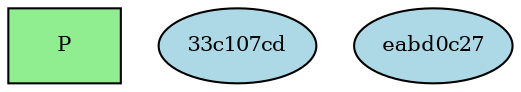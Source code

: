 digraph EG {
  rankdir=TB;
  compound=true;
  node [fontsize=10];

  "pred_e_42baf315" [label="P", shape=box, style=filled, fillcolor=lightgreen];
  "Vertex(id='v_33c107cd', label=None, is_generic=True)" [label="33c107cd", shape=ellipse, style=filled, fillcolor=lightblue];
  "Vertex(id='v_eabd0c27', label=None, is_generic=True)" [label="eabd0c27", shape=ellipse, style=filled, fillcolor=lightblue];
  // ν mapping connections
}